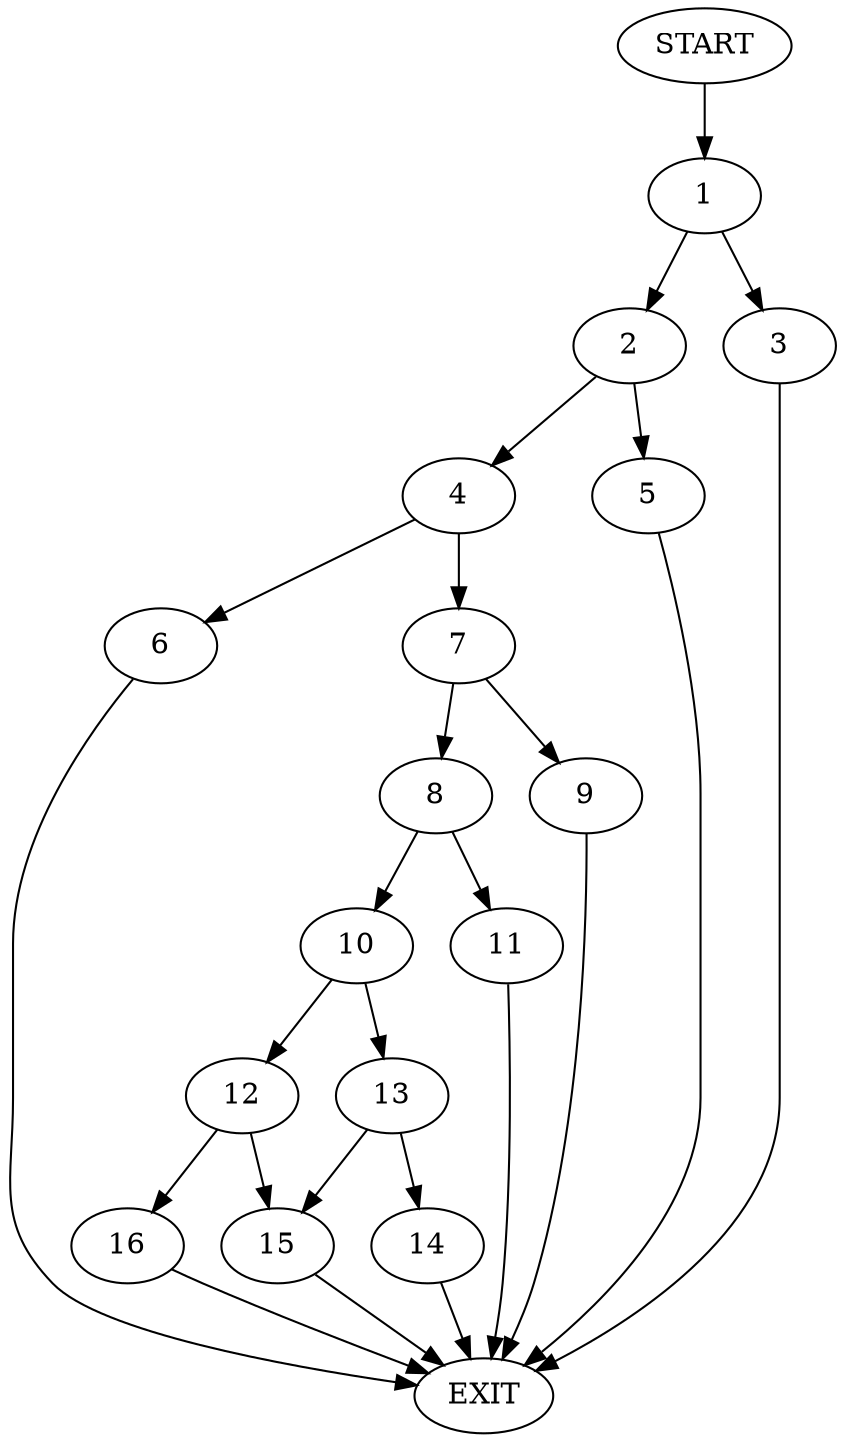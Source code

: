 digraph {
0 [label="START"]
17 [label="EXIT"]
0 -> 1
1 -> 2
1 -> 3
3 -> 17
2 -> 4
2 -> 5
5 -> 17
4 -> 6
4 -> 7
7 -> 8
7 -> 9
6 -> 17
8 -> 10
8 -> 11
9 -> 17
10 -> 12
10 -> 13
11 -> 17
13 -> 14
13 -> 15
12 -> 16
12 -> 15
14 -> 17
15 -> 17
16 -> 17
}
